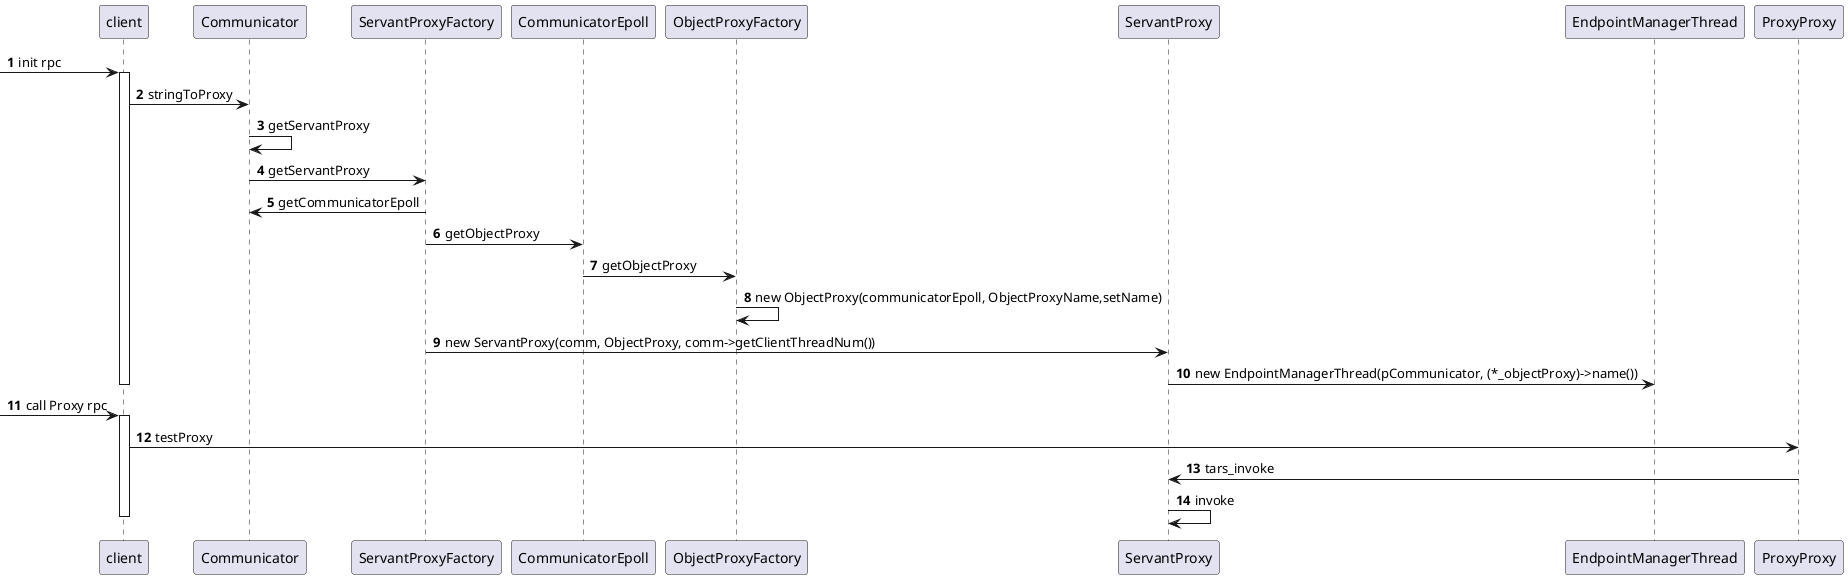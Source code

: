 @startuml
autonumber

[-> client: init rpc
activate client
client -> Communicator:stringToProxy
Communicator -> Communicator:getServantProxy
Communicator -> ServantProxyFactory:getServantProxy
ServantProxyFactory -> Communicator:getCommunicatorEpoll
ServantProxyFactory -> CommunicatorEpoll:getObjectProxy
CommunicatorEpoll -> ObjectProxyFactory:getObjectProxy
ObjectProxyFactory -> ObjectProxyFactory:new ObjectProxy(communicatorEpoll, ObjectProxyName,setName)
ServantProxyFactory -> ServantProxy:new ServantProxy(comm, ObjectProxy, comm->getClientThreadNum())
ServantProxy -> EndpointManagerThread:new EndpointManagerThread(pCommunicator, (*_objectProxy)->name())
deactivate client

[-> client:call Proxy rpc
activate client
client -> ProxyProxy:testProxy
ProxyProxy -> ServantProxy:tars_invoke
ServantProxy -> ServantProxy:invoke
deactivate client

@enduml